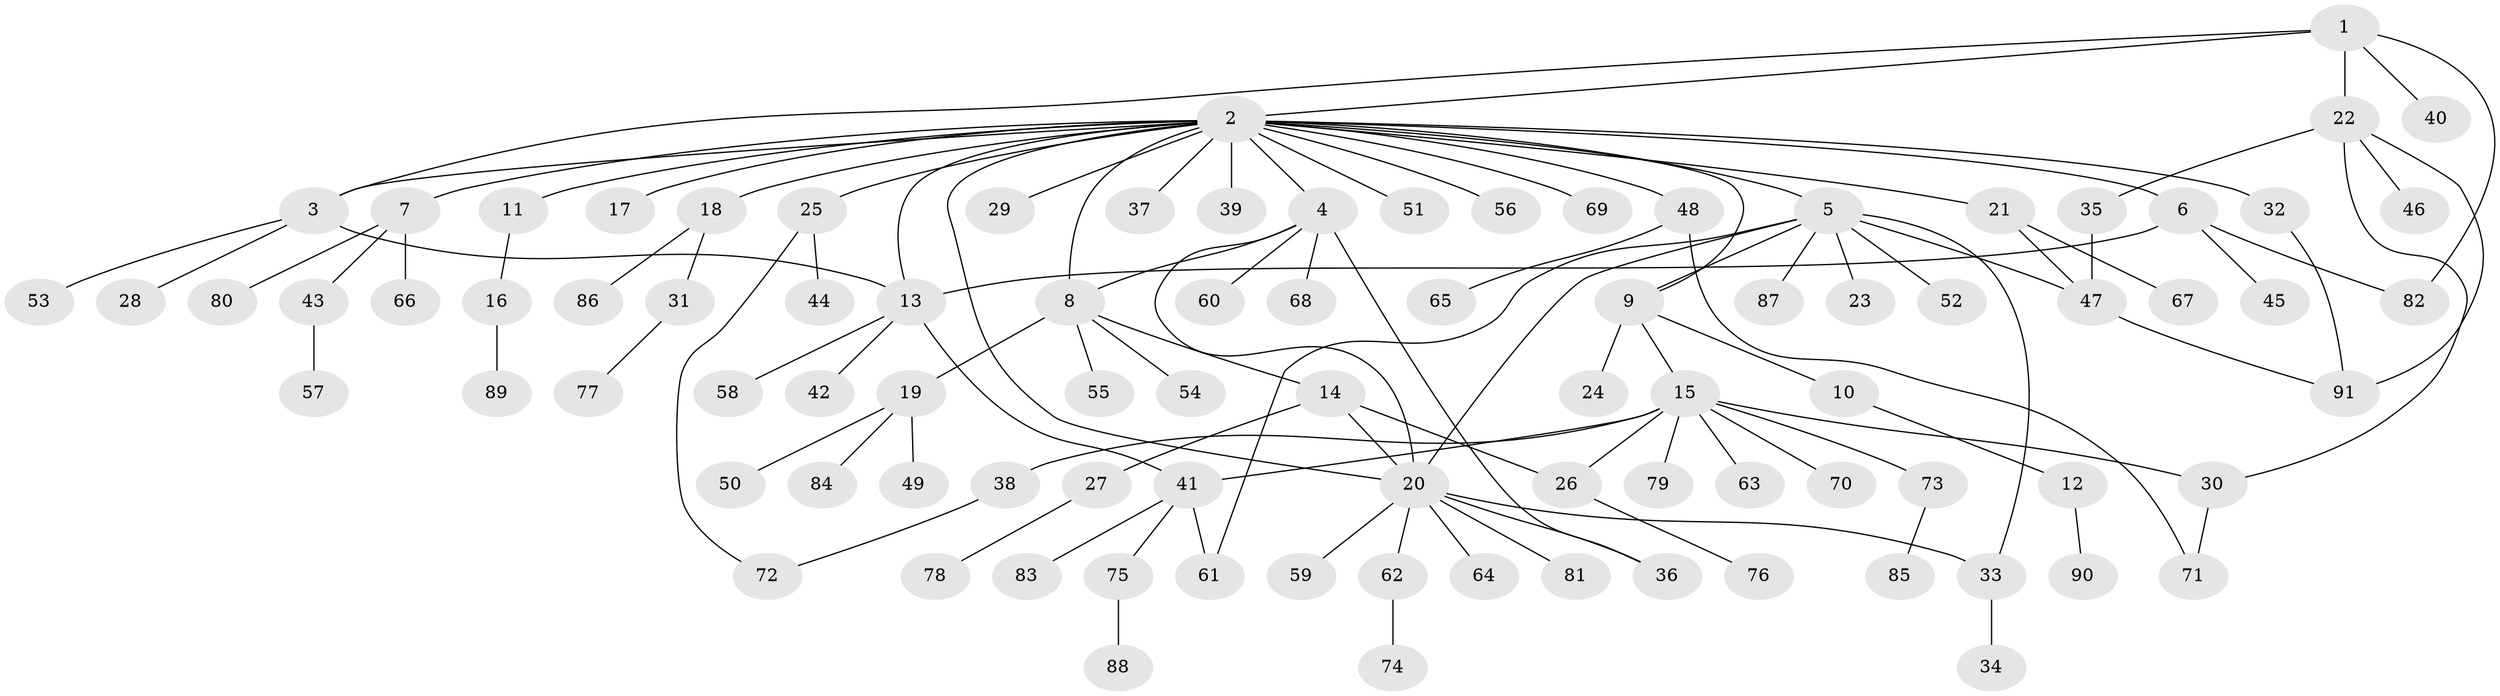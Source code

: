 // coarse degree distribution, {16: 0.018518518518518517, 10: 0.018518518518518517, 3: 0.037037037037037035, 1: 0.7777777777777778, 13: 0.018518518518518517, 2: 0.07407407407407407, 11: 0.037037037037037035, 5: 0.018518518518518517}
// Generated by graph-tools (version 1.1) at 2025/50/03/04/25 21:50:47]
// undirected, 91 vertices, 111 edges
graph export_dot {
graph [start="1"]
  node [color=gray90,style=filled];
  1;
  2;
  3;
  4;
  5;
  6;
  7;
  8;
  9;
  10;
  11;
  12;
  13;
  14;
  15;
  16;
  17;
  18;
  19;
  20;
  21;
  22;
  23;
  24;
  25;
  26;
  27;
  28;
  29;
  30;
  31;
  32;
  33;
  34;
  35;
  36;
  37;
  38;
  39;
  40;
  41;
  42;
  43;
  44;
  45;
  46;
  47;
  48;
  49;
  50;
  51;
  52;
  53;
  54;
  55;
  56;
  57;
  58;
  59;
  60;
  61;
  62;
  63;
  64;
  65;
  66;
  67;
  68;
  69;
  70;
  71;
  72;
  73;
  74;
  75;
  76;
  77;
  78;
  79;
  80;
  81;
  82;
  83;
  84;
  85;
  86;
  87;
  88;
  89;
  90;
  91;
  1 -- 2;
  1 -- 3;
  1 -- 22;
  1 -- 40;
  1 -- 82;
  2 -- 3;
  2 -- 4;
  2 -- 5;
  2 -- 6;
  2 -- 7;
  2 -- 8;
  2 -- 9;
  2 -- 11;
  2 -- 13;
  2 -- 17;
  2 -- 18;
  2 -- 20;
  2 -- 21;
  2 -- 25;
  2 -- 29;
  2 -- 32;
  2 -- 37;
  2 -- 39;
  2 -- 48;
  2 -- 51;
  2 -- 56;
  2 -- 69;
  3 -- 13;
  3 -- 28;
  3 -- 53;
  4 -- 8;
  4 -- 20;
  4 -- 36;
  4 -- 60;
  4 -- 68;
  5 -- 9;
  5 -- 20;
  5 -- 23;
  5 -- 33;
  5 -- 47;
  5 -- 52;
  5 -- 61;
  5 -- 87;
  6 -- 13;
  6 -- 45;
  6 -- 82;
  7 -- 43;
  7 -- 66;
  7 -- 80;
  8 -- 14;
  8 -- 19;
  8 -- 54;
  8 -- 55;
  9 -- 10;
  9 -- 15;
  9 -- 24;
  10 -- 12;
  11 -- 16;
  12 -- 90;
  13 -- 41;
  13 -- 42;
  13 -- 58;
  14 -- 20;
  14 -- 26;
  14 -- 27;
  15 -- 26;
  15 -- 30;
  15 -- 38;
  15 -- 41;
  15 -- 63;
  15 -- 70;
  15 -- 73;
  15 -- 79;
  16 -- 89;
  18 -- 31;
  18 -- 86;
  19 -- 49;
  19 -- 50;
  19 -- 84;
  20 -- 33;
  20 -- 36;
  20 -- 59;
  20 -- 62;
  20 -- 64;
  20 -- 81;
  21 -- 47;
  21 -- 67;
  22 -- 30;
  22 -- 35;
  22 -- 46;
  22 -- 91;
  25 -- 44;
  25 -- 72;
  26 -- 76;
  27 -- 78;
  30 -- 71;
  31 -- 77;
  32 -- 91;
  33 -- 34;
  35 -- 47;
  38 -- 72;
  41 -- 61;
  41 -- 75;
  41 -- 83;
  43 -- 57;
  47 -- 91;
  48 -- 65;
  48 -- 71;
  62 -- 74;
  73 -- 85;
  75 -- 88;
}
